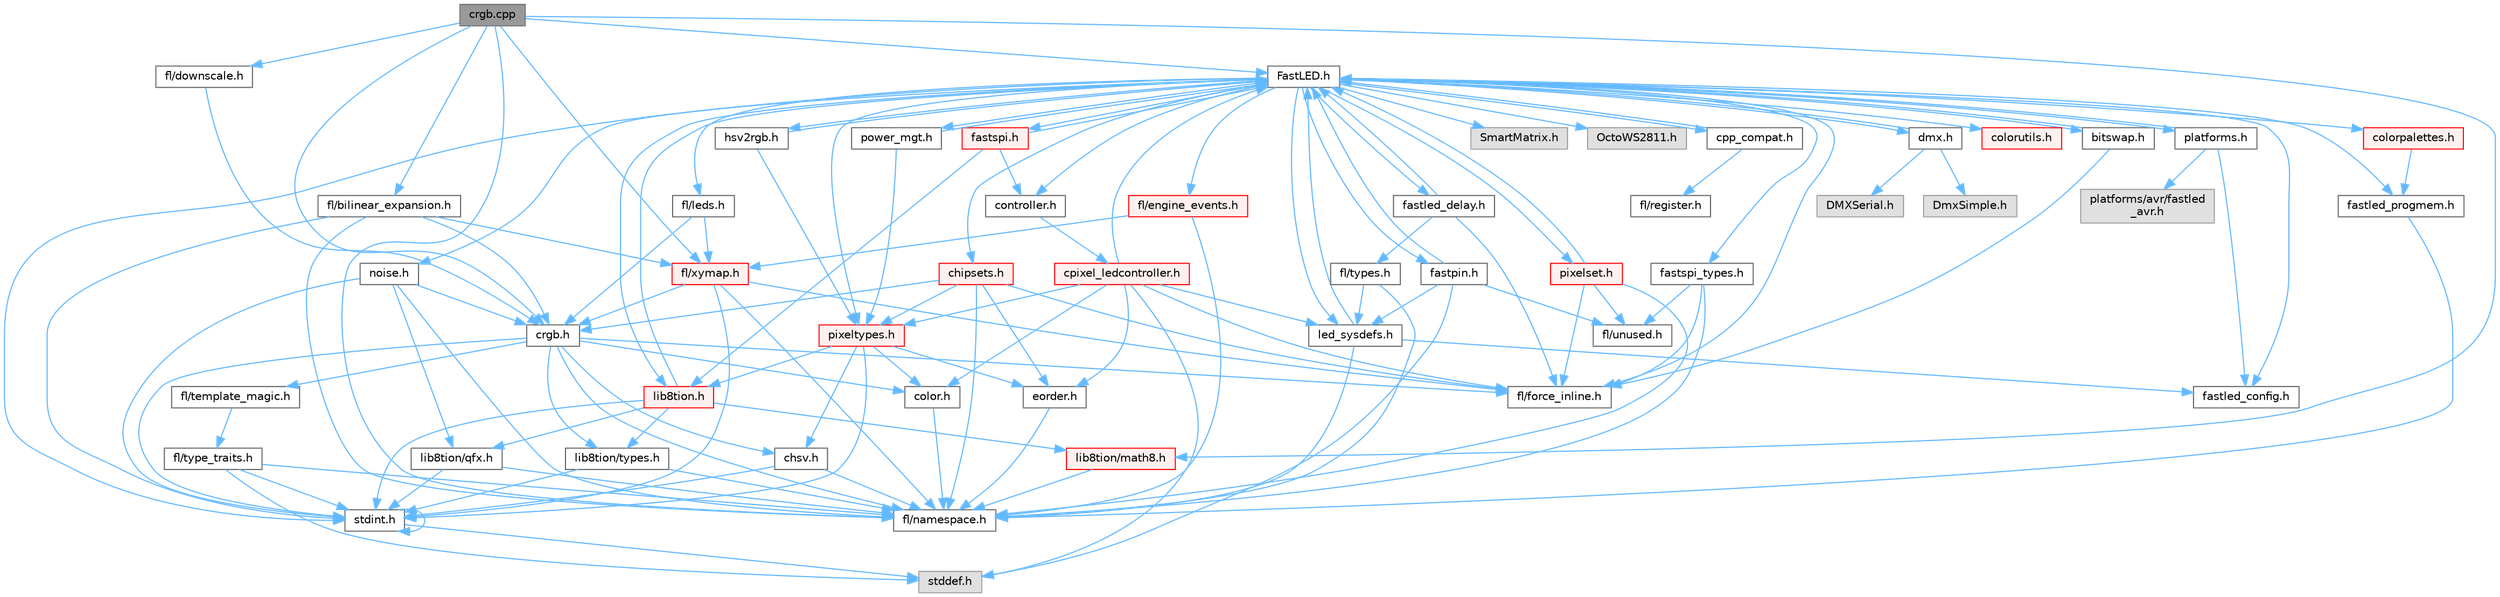 digraph "crgb.cpp"
{
 // INTERACTIVE_SVG=YES
 // LATEX_PDF_SIZE
  bgcolor="transparent";
  edge [fontname=Helvetica,fontsize=10,labelfontname=Helvetica,labelfontsize=10];
  node [fontname=Helvetica,fontsize=10,shape=box,height=0.2,width=0.4];
  Node1 [id="Node000001",label="crgb.cpp",height=0.2,width=0.4,color="gray40", fillcolor="grey60", style="filled", fontcolor="black",tooltip="Utility functions for the red, green, and blue (RGB) pixel struct."];
  Node1 -> Node2 [id="edge1_Node000001_Node000002",color="steelblue1",style="solid",tooltip=" "];
  Node2 [id="Node000002",label="crgb.h",height=0.2,width=0.4,color="grey40", fillcolor="white", style="filled",URL="$db/dd1/crgb_8h.html",tooltip="Defines the red, green, and blue (RGB) pixel struct."];
  Node2 -> Node3 [id="edge2_Node000002_Node000003",color="steelblue1",style="solid",tooltip=" "];
  Node3 [id="Node000003",label="stdint.h",height=0.2,width=0.4,color="grey40", fillcolor="white", style="filled",URL="$df/dd8/stdint_8h.html",tooltip=" "];
  Node3 -> Node4 [id="edge3_Node000003_Node000004",color="steelblue1",style="solid",tooltip=" "];
  Node4 [id="Node000004",label="stddef.h",height=0.2,width=0.4,color="grey60", fillcolor="#E0E0E0", style="filled",tooltip=" "];
  Node3 -> Node3 [id="edge4_Node000003_Node000003",color="steelblue1",style="solid",tooltip=" "];
  Node2 -> Node5 [id="edge5_Node000002_Node000005",color="steelblue1",style="solid",tooltip=" "];
  Node5 [id="Node000005",label="chsv.h",height=0.2,width=0.4,color="grey40", fillcolor="white", style="filled",URL="$d8/dd0/chsv_8h.html",tooltip="Defines the hue, saturation, and value (HSV) pixel struct."];
  Node5 -> Node3 [id="edge6_Node000005_Node000003",color="steelblue1",style="solid",tooltip=" "];
  Node5 -> Node6 [id="edge7_Node000005_Node000006",color="steelblue1",style="solid",tooltip=" "];
  Node6 [id="Node000006",label="fl/namespace.h",height=0.2,width=0.4,color="grey40", fillcolor="white", style="filled",URL="$df/d2a/namespace_8h.html",tooltip="Implements the FastLED namespace macros."];
  Node2 -> Node6 [id="edge8_Node000002_Node000006",color="steelblue1",style="solid",tooltip=" "];
  Node2 -> Node7 [id="edge9_Node000002_Node000007",color="steelblue1",style="solid",tooltip=" "];
  Node7 [id="Node000007",label="color.h",height=0.2,width=0.4,color="grey40", fillcolor="white", style="filled",URL="$d2/d6b/src_2color_8h.html",tooltip="Contains definitions for color correction and temperature."];
  Node7 -> Node6 [id="edge10_Node000007_Node000006",color="steelblue1",style="solid",tooltip=" "];
  Node2 -> Node8 [id="edge11_Node000002_Node000008",color="steelblue1",style="solid",tooltip=" "];
  Node8 [id="Node000008",label="lib8tion/types.h",height=0.2,width=0.4,color="grey40", fillcolor="white", style="filled",URL="$d9/ddf/lib8tion_2types_8h.html",tooltip="Defines fractional types used for lib8tion functions."];
  Node8 -> Node3 [id="edge12_Node000008_Node000003",color="steelblue1",style="solid",tooltip=" "];
  Node8 -> Node6 [id="edge13_Node000008_Node000006",color="steelblue1",style="solid",tooltip=" "];
  Node2 -> Node9 [id="edge14_Node000002_Node000009",color="steelblue1",style="solid",tooltip=" "];
  Node9 [id="Node000009",label="fl/force_inline.h",height=0.2,width=0.4,color="grey40", fillcolor="white", style="filled",URL="$d4/d64/force__inline_8h.html",tooltip=" "];
  Node2 -> Node10 [id="edge15_Node000002_Node000010",color="steelblue1",style="solid",tooltip=" "];
  Node10 [id="Node000010",label="fl/template_magic.h",height=0.2,width=0.4,color="grey40", fillcolor="white", style="filled",URL="$d8/d0c/template__magic_8h.html",tooltip=" "];
  Node10 -> Node11 [id="edge16_Node000010_Node000011",color="steelblue1",style="solid",tooltip=" "];
  Node11 [id="Node000011",label="fl/type_traits.h",height=0.2,width=0.4,color="grey40", fillcolor="white", style="filled",URL="$df/d63/type__traits_8h.html",tooltip=" "];
  Node11 -> Node4 [id="edge17_Node000011_Node000004",color="steelblue1",style="solid",tooltip=" "];
  Node11 -> Node3 [id="edge18_Node000011_Node000003",color="steelblue1",style="solid",tooltip=" "];
  Node11 -> Node6 [id="edge19_Node000011_Node000006",color="steelblue1",style="solid",tooltip=" "];
  Node1 -> Node12 [id="edge20_Node000001_Node000012",color="steelblue1",style="solid",tooltip=" "];
  Node12 [id="Node000012",label="FastLED.h",height=0.2,width=0.4,color="grey40", fillcolor="white", style="filled",URL="$db/d97/_fast_l_e_d_8h.html",tooltip="central include file for FastLED, defines the CFastLED class/object"];
  Node12 -> Node3 [id="edge21_Node000012_Node000003",color="steelblue1",style="solid",tooltip=" "];
  Node12 -> Node13 [id="edge22_Node000012_Node000013",color="steelblue1",style="solid",tooltip=" "];
  Node13 [id="Node000013",label="SmartMatrix.h",height=0.2,width=0.4,color="grey60", fillcolor="#E0E0E0", style="filled",tooltip=" "];
  Node12 -> Node14 [id="edge23_Node000012_Node000014",color="steelblue1",style="solid",tooltip=" "];
  Node14 [id="Node000014",label="OctoWS2811.h",height=0.2,width=0.4,color="grey60", fillcolor="#E0E0E0", style="filled",tooltip=" "];
  Node12 -> Node9 [id="edge24_Node000012_Node000009",color="steelblue1",style="solid",tooltip=" "];
  Node12 -> Node15 [id="edge25_Node000012_Node000015",color="steelblue1",style="solid",tooltip=" "];
  Node15 [id="Node000015",label="cpp_compat.h",height=0.2,width=0.4,color="grey40", fillcolor="white", style="filled",URL="$d9/d13/cpp__compat_8h.html",tooltip="Compatibility functions based on C++ version."];
  Node15 -> Node12 [id="edge26_Node000015_Node000012",color="steelblue1",style="solid",tooltip=" "];
  Node15 -> Node16 [id="edge27_Node000015_Node000016",color="steelblue1",style="solid",tooltip=" "];
  Node16 [id="Node000016",label="fl/register.h",height=0.2,width=0.4,color="grey40", fillcolor="white", style="filled",URL="$df/d80/register_8h.html",tooltip=" "];
  Node12 -> Node17 [id="edge28_Node000012_Node000017",color="steelblue1",style="solid",tooltip=" "];
  Node17 [id="Node000017",label="fastled_config.h",height=0.2,width=0.4,color="grey40", fillcolor="white", style="filled",URL="$d5/d11/fastled__config_8h.html",tooltip="Contains definitions that can be used to configure FastLED at compile time."];
  Node12 -> Node18 [id="edge29_Node000012_Node000018",color="steelblue1",style="solid",tooltip=" "];
  Node18 [id="Node000018",label="led_sysdefs.h",height=0.2,width=0.4,color="grey40", fillcolor="white", style="filled",URL="$d9/d3e/led__sysdefs_8h.html",tooltip="Determines which platform system definitions to include."];
  Node18 -> Node12 [id="edge30_Node000018_Node000012",color="steelblue1",style="solid",tooltip=" "];
  Node18 -> Node17 [id="edge31_Node000018_Node000017",color="steelblue1",style="solid",tooltip=" "];
  Node18 -> Node6 [id="edge32_Node000018_Node000006",color="steelblue1",style="solid",tooltip=" "];
  Node12 -> Node19 [id="edge33_Node000012_Node000019",color="steelblue1",style="solid",tooltip=" "];
  Node19 [id="Node000019",label="fastled_delay.h",height=0.2,width=0.4,color="grey40", fillcolor="white", style="filled",URL="$d0/da8/fastled__delay_8h.html",tooltip="Utility functions and classes for managing delay cycles."];
  Node19 -> Node12 [id="edge34_Node000019_Node000012",color="steelblue1",style="solid",tooltip=" "];
  Node19 -> Node20 [id="edge35_Node000019_Node000020",color="steelblue1",style="solid",tooltip=" "];
  Node20 [id="Node000020",label="fl/types.h",height=0.2,width=0.4,color="grey40", fillcolor="white", style="filled",URL="$d7/da1/fl_2types_8h.html",tooltip=" "];
  Node20 -> Node6 [id="edge36_Node000020_Node000006",color="steelblue1",style="solid",tooltip=" "];
  Node20 -> Node18 [id="edge37_Node000020_Node000018",color="steelblue1",style="solid",tooltip=" "];
  Node19 -> Node9 [id="edge38_Node000019_Node000009",color="steelblue1",style="solid",tooltip=" "];
  Node12 -> Node21 [id="edge39_Node000012_Node000021",color="steelblue1",style="solid",tooltip=" "];
  Node21 [id="Node000021",label="bitswap.h",height=0.2,width=0.4,color="grey40", fillcolor="white", style="filled",URL="$de/ded/bitswap_8h.html",tooltip="Functions for doing a rotation of bits/bytes used by parallel output."];
  Node21 -> Node12 [id="edge40_Node000021_Node000012",color="steelblue1",style="solid",tooltip=" "];
  Node21 -> Node9 [id="edge41_Node000021_Node000009",color="steelblue1",style="solid",tooltip=" "];
  Node12 -> Node22 [id="edge42_Node000012_Node000022",color="steelblue1",style="solid",tooltip=" "];
  Node22 [id="Node000022",label="controller.h",height=0.2,width=0.4,color="grey40", fillcolor="white", style="filled",URL="$d2/dd9/controller_8h.html",tooltip="deprecated: base definitions used by led controllers for writing out led data"];
  Node22 -> Node23 [id="edge43_Node000022_Node000023",color="steelblue1",style="solid",tooltip=" "];
  Node23 [id="Node000023",label="cpixel_ledcontroller.h",height=0.2,width=0.4,color="red", fillcolor="#FFF0F0", style="filled",URL="$d9/d57/cpixel__ledcontroller_8h.html",tooltip="defines the templated version of the CLEDController class"];
  Node23 -> Node4 [id="edge44_Node000023_Node000004",color="steelblue1",style="solid",tooltip=" "];
  Node23 -> Node12 [id="edge45_Node000023_Node000012",color="steelblue1",style="solid",tooltip=" "];
  Node23 -> Node18 [id="edge46_Node000023_Node000018",color="steelblue1",style="solid",tooltip=" "];
  Node23 -> Node24 [id="edge47_Node000023_Node000024",color="steelblue1",style="solid",tooltip=" "];
  Node24 [id="Node000024",label="pixeltypes.h",height=0.2,width=0.4,color="red", fillcolor="#FFF0F0", style="filled",URL="$d2/dba/pixeltypes_8h.html",tooltip="Includes defintions for RGB and HSV pixels."];
  Node24 -> Node3 [id="edge48_Node000024_Node000003",color="steelblue1",style="solid",tooltip=" "];
  Node24 -> Node25 [id="edge49_Node000024_Node000025",color="steelblue1",style="solid",tooltip=" "];
  Node25 [id="Node000025",label="lib8tion.h",height=0.2,width=0.4,color="red", fillcolor="#FFF0F0", style="filled",URL="$df/da5/lib8tion_8h.html",tooltip="Fast, efficient 8-bit math functions specifically designed for high-performance LED programming."];
  Node25 -> Node12 [id="edge50_Node000025_Node000012",color="steelblue1",style="solid",tooltip=" "];
  Node25 -> Node8 [id="edge51_Node000025_Node000008",color="steelblue1",style="solid",tooltip=" "];
  Node25 -> Node3 [id="edge52_Node000025_Node000003",color="steelblue1",style="solid",tooltip=" "];
  Node25 -> Node27 [id="edge53_Node000025_Node000027",color="steelblue1",style="solid",tooltip=" "];
  Node27 [id="Node000027",label="lib8tion/qfx.h",height=0.2,width=0.4,color="grey40", fillcolor="white", style="filled",URL="$d2/d19/qfx_8h.html",tooltip=" "];
  Node27 -> Node3 [id="edge54_Node000027_Node000003",color="steelblue1",style="solid",tooltip=" "];
  Node27 -> Node6 [id="edge55_Node000027_Node000006",color="steelblue1",style="solid",tooltip=" "];
  Node25 -> Node42 [id="edge56_Node000025_Node000042",color="steelblue1",style="solid",tooltip=" "];
  Node42 [id="Node000042",label="lib8tion/math8.h",height=0.2,width=0.4,color="red", fillcolor="#FFF0F0", style="filled",URL="$d5/dd1/math8_8h.html",tooltip="Fast, efficient 8-bit math functions specifically designed for high-performance LED programming."];
  Node42 -> Node6 [id="edge57_Node000042_Node000006",color="steelblue1",style="solid",tooltip=" "];
  Node24 -> Node7 [id="edge58_Node000024_Node000007",color="steelblue1",style="solid",tooltip=" "];
  Node24 -> Node47 [id="edge59_Node000024_Node000047",color="steelblue1",style="solid",tooltip=" "];
  Node47 [id="Node000047",label="eorder.h",height=0.2,width=0.4,color="grey40", fillcolor="white", style="filled",URL="$db/d07/eorder_8h.html",tooltip="Defines color channel ordering enumerations."];
  Node47 -> Node6 [id="edge60_Node000047_Node000006",color="steelblue1",style="solid",tooltip=" "];
  Node24 -> Node5 [id="edge61_Node000024_Node000005",color="steelblue1",style="solid",tooltip=" "];
  Node23 -> Node7 [id="edge62_Node000023_Node000007",color="steelblue1",style="solid",tooltip=" "];
  Node23 -> Node47 [id="edge63_Node000023_Node000047",color="steelblue1",style="solid",tooltip=" "];
  Node23 -> Node9 [id="edge64_Node000023_Node000009",color="steelblue1",style="solid",tooltip=" "];
  Node12 -> Node68 [id="edge65_Node000012_Node000068",color="steelblue1",style="solid",tooltip=" "];
  Node68 [id="Node000068",label="fastpin.h",height=0.2,width=0.4,color="grey40", fillcolor="white", style="filled",URL="$db/d65/fastpin_8h.html",tooltip="Class base definitions for defining fast pin access."];
  Node68 -> Node12 [id="edge66_Node000068_Node000012",color="steelblue1",style="solid",tooltip=" "];
  Node68 -> Node18 [id="edge67_Node000068_Node000018",color="steelblue1",style="solid",tooltip=" "];
  Node68 -> Node4 [id="edge68_Node000068_Node000004",color="steelblue1",style="solid",tooltip=" "];
  Node68 -> Node55 [id="edge69_Node000068_Node000055",color="steelblue1",style="solid",tooltip=" "];
  Node55 [id="Node000055",label="fl/unused.h",height=0.2,width=0.4,color="grey40", fillcolor="white", style="filled",URL="$d8/d4b/unused_8h.html",tooltip=" "];
  Node12 -> Node69 [id="edge70_Node000012_Node000069",color="steelblue1",style="solid",tooltip=" "];
  Node69 [id="Node000069",label="fastspi_types.h",height=0.2,width=0.4,color="grey40", fillcolor="white", style="filled",URL="$d2/ddb/fastspi__types_8h.html",tooltip="Data types and constants used by SPI interfaces."];
  Node69 -> Node9 [id="edge71_Node000069_Node000009",color="steelblue1",style="solid",tooltip=" "];
  Node69 -> Node6 [id="edge72_Node000069_Node000006",color="steelblue1",style="solid",tooltip=" "];
  Node69 -> Node55 [id="edge73_Node000069_Node000055",color="steelblue1",style="solid",tooltip=" "];
  Node12 -> Node70 [id="edge74_Node000012_Node000070",color="steelblue1",style="solid",tooltip=" "];
  Node70 [id="Node000070",label="dmx.h",height=0.2,width=0.4,color="grey40", fillcolor="white", style="filled",URL="$d3/de1/dmx_8h.html",tooltip="Defines the DMX512-based LED controllers."];
  Node70 -> Node12 [id="edge75_Node000070_Node000012",color="steelblue1",style="solid",tooltip=" "];
  Node70 -> Node71 [id="edge76_Node000070_Node000071",color="steelblue1",style="solid",tooltip=" "];
  Node71 [id="Node000071",label="DmxSimple.h",height=0.2,width=0.4,color="grey60", fillcolor="#E0E0E0", style="filled",tooltip=" "];
  Node70 -> Node72 [id="edge77_Node000070_Node000072",color="steelblue1",style="solid",tooltip=" "];
  Node72 [id="Node000072",label="DMXSerial.h",height=0.2,width=0.4,color="grey60", fillcolor="#E0E0E0", style="filled",tooltip=" "];
  Node12 -> Node73 [id="edge78_Node000012_Node000073",color="steelblue1",style="solid",tooltip=" "];
  Node73 [id="Node000073",label="platforms.h",height=0.2,width=0.4,color="grey40", fillcolor="white", style="filled",URL="$da/dc9/platforms_8h.html",tooltip="Determines which platforms headers to include."];
  Node73 -> Node12 [id="edge79_Node000073_Node000012",color="steelblue1",style="solid",tooltip=" "];
  Node73 -> Node17 [id="edge80_Node000073_Node000017",color="steelblue1",style="solid",tooltip=" "];
  Node73 -> Node74 [id="edge81_Node000073_Node000074",color="steelblue1",style="solid",tooltip=" "];
  Node74 [id="Node000074",label="platforms/avr/fastled\l_avr.h",height=0.2,width=0.4,color="grey60", fillcolor="#E0E0E0", style="filled",tooltip=" "];
  Node12 -> Node75 [id="edge82_Node000012_Node000075",color="steelblue1",style="solid",tooltip=" "];
  Node75 [id="Node000075",label="fastled_progmem.h",height=0.2,width=0.4,color="grey40", fillcolor="white", style="filled",URL="$df/dab/fastled__progmem_8h.html",tooltip="Wrapper definitions to allow seamless use of PROGMEM in environments that have it."];
  Node75 -> Node6 [id="edge83_Node000075_Node000006",color="steelblue1",style="solid",tooltip=" "];
  Node12 -> Node25 [id="edge84_Node000012_Node000025",color="steelblue1",style="solid",tooltip=" "];
  Node12 -> Node24 [id="edge85_Node000012_Node000024",color="steelblue1",style="solid",tooltip=" "];
  Node12 -> Node76 [id="edge86_Node000012_Node000076",color="steelblue1",style="solid",tooltip=" "];
  Node76 [id="Node000076",label="hsv2rgb.h",height=0.2,width=0.4,color="grey40", fillcolor="white", style="filled",URL="$de/d9a/hsv2rgb_8h.html",tooltip="Functions to convert from the HSV colorspace to the RGB colorspace."];
  Node76 -> Node12 [id="edge87_Node000076_Node000012",color="steelblue1",style="solid",tooltip=" "];
  Node76 -> Node24 [id="edge88_Node000076_Node000024",color="steelblue1",style="solid",tooltip=" "];
  Node12 -> Node77 [id="edge89_Node000012_Node000077",color="steelblue1",style="solid",tooltip=" "];
  Node77 [id="Node000077",label="colorutils.h",height=0.2,width=0.4,color="red", fillcolor="#FFF0F0", style="filled",URL="$d1/dfb/colorutils_8h.html",tooltip=" "];
  Node12 -> Node83 [id="edge90_Node000012_Node000083",color="steelblue1",style="solid",tooltip=" "];
  Node83 [id="Node000083",label="pixelset.h",height=0.2,width=0.4,color="red", fillcolor="#FFF0F0", style="filled",URL="$d4/d46/pixelset_8h.html",tooltip="Declares classes for managing logical groups of LEDs."];
  Node83 -> Node9 [id="edge91_Node000083_Node000009",color="steelblue1",style="solid",tooltip=" "];
  Node83 -> Node6 [id="edge92_Node000083_Node000006",color="steelblue1",style="solid",tooltip=" "];
  Node83 -> Node55 [id="edge93_Node000083_Node000055",color="steelblue1",style="solid",tooltip=" "];
  Node83 -> Node12 [id="edge94_Node000083_Node000012",color="steelblue1",style="solid",tooltip=" "];
  Node12 -> Node85 [id="edge95_Node000012_Node000085",color="steelblue1",style="solid",tooltip=" "];
  Node85 [id="Node000085",label="colorpalettes.h",height=0.2,width=0.4,color="red", fillcolor="#FFF0F0", style="filled",URL="$dc/dcc/colorpalettes_8h.html",tooltip="Declarations for the predefined color palettes supplied by FastLED."];
  Node85 -> Node75 [id="edge96_Node000085_Node000075",color="steelblue1",style="solid",tooltip=" "];
  Node12 -> Node86 [id="edge97_Node000012_Node000086",color="steelblue1",style="solid",tooltip=" "];
  Node86 [id="Node000086",label="noise.h",height=0.2,width=0.4,color="grey40", fillcolor="white", style="filled",URL="$d1/d31/noise_8h.html",tooltip="Functions to generate and fill arrays with noise."];
  Node86 -> Node3 [id="edge98_Node000086_Node000003",color="steelblue1",style="solid",tooltip=" "];
  Node86 -> Node2 [id="edge99_Node000086_Node000002",color="steelblue1",style="solid",tooltip=" "];
  Node86 -> Node6 [id="edge100_Node000086_Node000006",color="steelblue1",style="solid",tooltip=" "];
  Node86 -> Node27 [id="edge101_Node000086_Node000027",color="steelblue1",style="solid",tooltip=" "];
  Node12 -> Node87 [id="edge102_Node000012_Node000087",color="steelblue1",style="solid",tooltip=" "];
  Node87 [id="Node000087",label="power_mgt.h",height=0.2,width=0.4,color="grey40", fillcolor="white", style="filled",URL="$dc/d5b/power__mgt_8h.html",tooltip="Functions to limit the power used by FastLED."];
  Node87 -> Node12 [id="edge103_Node000087_Node000012",color="steelblue1",style="solid",tooltip=" "];
  Node87 -> Node24 [id="edge104_Node000087_Node000024",color="steelblue1",style="solid",tooltip=" "];
  Node12 -> Node88 [id="edge105_Node000012_Node000088",color="steelblue1",style="solid",tooltip=" "];
  Node88 [id="Node000088",label="fastspi.h",height=0.2,width=0.4,color="red", fillcolor="#FFF0F0", style="filled",URL="$d6/ddc/fastspi_8h.html",tooltip="Serial peripheral interface (SPI) definitions per platform."];
  Node88 -> Node12 [id="edge106_Node000088_Node000012",color="steelblue1",style="solid",tooltip=" "];
  Node88 -> Node22 [id="edge107_Node000088_Node000022",color="steelblue1",style="solid",tooltip=" "];
  Node88 -> Node25 [id="edge108_Node000088_Node000025",color="steelblue1",style="solid",tooltip=" "];
  Node12 -> Node90 [id="edge109_Node000012_Node000090",color="steelblue1",style="solid",tooltip=" "];
  Node90 [id="Node000090",label="chipsets.h",height=0.2,width=0.4,color="red", fillcolor="#FFF0F0", style="filled",URL="$db/d66/chipsets_8h.html",tooltip="Contains the bulk of the definitions for the various LED chipsets supported."];
  Node90 -> Node24 [id="edge110_Node000090_Node000024",color="steelblue1",style="solid",tooltip=" "];
  Node90 -> Node9 [id="edge111_Node000090_Node000009",color="steelblue1",style="solid",tooltip=" "];
  Node90 -> Node2 [id="edge112_Node000090_Node000002",color="steelblue1",style="solid",tooltip=" "];
  Node90 -> Node47 [id="edge113_Node000090_Node000047",color="steelblue1",style="solid",tooltip=" "];
  Node90 -> Node6 [id="edge114_Node000090_Node000006",color="steelblue1",style="solid",tooltip=" "];
  Node12 -> Node56 [id="edge115_Node000012_Node000056",color="steelblue1",style="solid",tooltip=" "];
  Node56 [id="Node000056",label="fl/engine_events.h",height=0.2,width=0.4,color="red", fillcolor="#FFF0F0", style="filled",URL="$db/dc0/engine__events_8h.html",tooltip=" "];
  Node56 -> Node6 [id="edge116_Node000056_Node000006",color="steelblue1",style="solid",tooltip=" "];
  Node56 -> Node65 [id="edge117_Node000056_Node000065",color="steelblue1",style="solid",tooltip=" "];
  Node65 [id="Node000065",label="fl/xymap.h",height=0.2,width=0.4,color="red", fillcolor="#FFF0F0", style="filled",URL="$da/d61/xymap_8h.html",tooltip=" "];
  Node65 -> Node3 [id="edge118_Node000065_Node000003",color="steelblue1",style="solid",tooltip=" "];
  Node65 -> Node2 [id="edge119_Node000065_Node000002",color="steelblue1",style="solid",tooltip=" "];
  Node65 -> Node9 [id="edge120_Node000065_Node000009",color="steelblue1",style="solid",tooltip=" "];
  Node65 -> Node6 [id="edge121_Node000065_Node000006",color="steelblue1",style="solid",tooltip=" "];
  Node12 -> Node91 [id="edge122_Node000012_Node000091",color="steelblue1",style="solid",tooltip=" "];
  Node91 [id="Node000091",label="fl/leds.h",height=0.2,width=0.4,color="grey40", fillcolor="white", style="filled",URL="$da/d78/leds_8h.html",tooltip=" "];
  Node91 -> Node2 [id="edge123_Node000091_Node000002",color="steelblue1",style="solid",tooltip=" "];
  Node91 -> Node65 [id="edge124_Node000091_Node000065",color="steelblue1",style="solid",tooltip=" "];
  Node1 -> Node65 [id="edge125_Node000001_Node000065",color="steelblue1",style="solid",tooltip=" "];
  Node1 -> Node92 [id="edge126_Node000001_Node000092",color="steelblue1",style="solid",tooltip=" "];
  Node92 [id="Node000092",label="fl/bilinear_expansion.h",height=0.2,width=0.4,color="grey40", fillcolor="white", style="filled",URL="$da/d34/bilinear__expansion_8h.html",tooltip="Demonstrates how to mix noise generation with color palettes on a 2D LED matrix."];
  Node92 -> Node3 [id="edge127_Node000092_Node000003",color="steelblue1",style="solid",tooltip=" "];
  Node92 -> Node2 [id="edge128_Node000092_Node000002",color="steelblue1",style="solid",tooltip=" "];
  Node92 -> Node6 [id="edge129_Node000092_Node000006",color="steelblue1",style="solid",tooltip=" "];
  Node92 -> Node65 [id="edge130_Node000092_Node000065",color="steelblue1",style="solid",tooltip=" "];
  Node1 -> Node93 [id="edge131_Node000001_Node000093",color="steelblue1",style="solid",tooltip=" "];
  Node93 [id="Node000093",label="fl/downscale.h",height=0.2,width=0.4,color="grey40", fillcolor="white", style="filled",URL="$d2/d61/downscale_8h.html",tooltip=" "];
  Node93 -> Node2 [id="edge132_Node000093_Node000002",color="steelblue1",style="solid",tooltip=" "];
  Node1 -> Node42 [id="edge133_Node000001_Node000042",color="steelblue1",style="solid",tooltip=" "];
  Node1 -> Node6 [id="edge134_Node000001_Node000006",color="steelblue1",style="solid",tooltip=" "];
}
